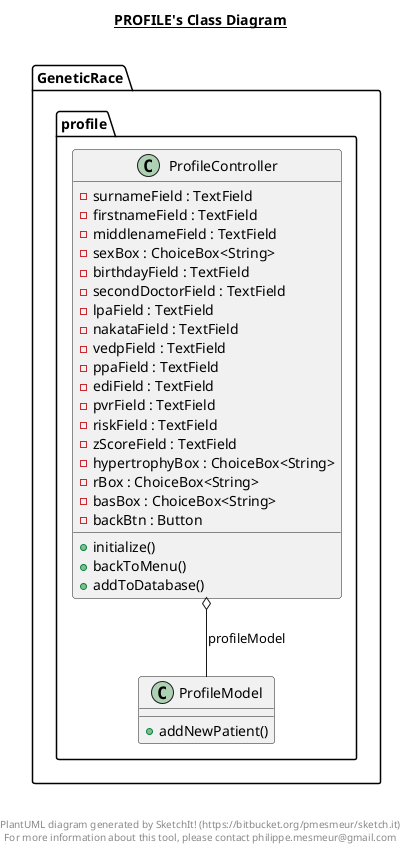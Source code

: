 @startuml

title __PROFILE's Class Diagram__\n

  package GeneticRace.profile {
    class ProfileController {
        - surnameField : TextField
        - firstnameField : TextField
        - middlenameField : TextField
        - sexBox : ChoiceBox<String>
        - birthdayField : TextField
        - secondDoctorField : TextField
        - lpaField : TextField
        - nakataField : TextField
        - vedpField : TextField
        - ppaField : TextField
        - ediField : TextField
        - pvrField : TextField
        - riskField : TextField
        - zScoreField : TextField
        - hypertrophyBox : ChoiceBox<String>
        - rBox : ChoiceBox<String>
        - basBox : ChoiceBox<String>
        - backBtn : Button
        + initialize()
        + backToMenu()
        + addToDatabase()
    }
  }
  

  package GeneticRace.profile {
    class ProfileModel {
        + addNewPatient()
    }
  }
  

  ProfileController o-- ProfileModel : profileModel


right footer


PlantUML diagram generated by SketchIt! (https://bitbucket.org/pmesmeur/sketch.it)
For more information about this tool, please contact philippe.mesmeur@gmail.com
endfooter

@enduml
